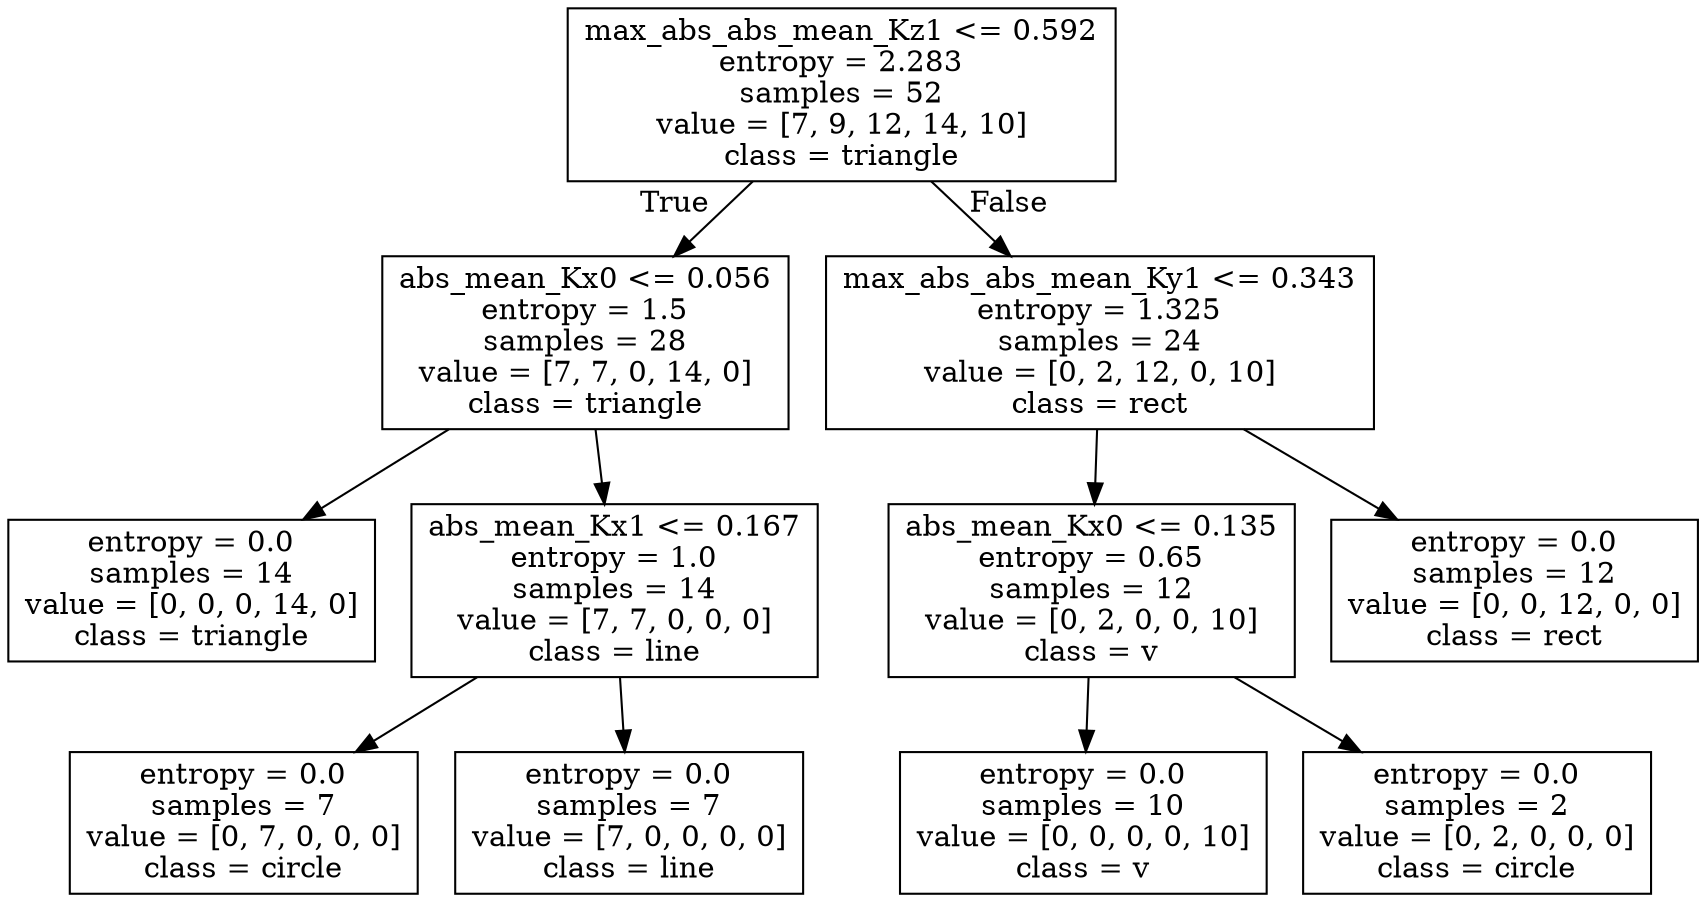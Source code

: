 digraph Tree {
node [shape=box] ;
0 [label="max_abs_abs_mean_Kz1 <= 0.592\nentropy = 2.283\nsamples = 52\nvalue = [7, 9, 12, 14, 10]\nclass = triangle"] ;
1 [label="abs_mean_Kx0 <= 0.056\nentropy = 1.5\nsamples = 28\nvalue = [7, 7, 0, 14, 0]\nclass = triangle"] ;
0 -> 1 [labeldistance=2.5, labelangle=45, headlabel="True"] ;
2 [label="entropy = 0.0\nsamples = 14\nvalue = [0, 0, 0, 14, 0]\nclass = triangle"] ;
1 -> 2 ;
3 [label="abs_mean_Kx1 <= 0.167\nentropy = 1.0\nsamples = 14\nvalue = [7, 7, 0, 0, 0]\nclass = line"] ;
1 -> 3 ;
4 [label="entropy = 0.0\nsamples = 7\nvalue = [0, 7, 0, 0, 0]\nclass = circle"] ;
3 -> 4 ;
5 [label="entropy = 0.0\nsamples = 7\nvalue = [7, 0, 0, 0, 0]\nclass = line"] ;
3 -> 5 ;
6 [label="max_abs_abs_mean_Ky1 <= 0.343\nentropy = 1.325\nsamples = 24\nvalue = [0, 2, 12, 0, 10]\nclass = rect"] ;
0 -> 6 [labeldistance=2.5, labelangle=-45, headlabel="False"] ;
7 [label="abs_mean_Kx0 <= 0.135\nentropy = 0.65\nsamples = 12\nvalue = [0, 2, 0, 0, 10]\nclass = v"] ;
6 -> 7 ;
8 [label="entropy = 0.0\nsamples = 10\nvalue = [0, 0, 0, 0, 10]\nclass = v"] ;
7 -> 8 ;
9 [label="entropy = 0.0\nsamples = 2\nvalue = [0, 2, 0, 0, 0]\nclass = circle"] ;
7 -> 9 ;
10 [label="entropy = 0.0\nsamples = 12\nvalue = [0, 0, 12, 0, 0]\nclass = rect"] ;
6 -> 10 ;
}
